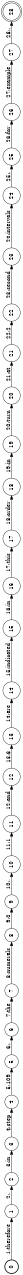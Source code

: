 digraph FST {
rankdir = LR;
size = "8.5,11";
label = "";
center = 1;
orientation = Landscape;
ranksep = "0.4";
nodesep = "0.25";
0 [label = "0", shape = circle, style = bold, fontsize = 14]
	0 -> 1 [label = "1:therefore", fontsize = 14];
1 [label = "1", shape = circle, style = solid, fontsize = 14]
	1 -> 2 [label = "2:,", fontsize = 14];
2 [label = "2", shape = circle, style = solid, fontsize = 14]
	2 -> 3 [label = "3:in", fontsize = 14];
3 [label = "3", shape = circle, style = solid, fontsize = 14]
	3 -> 4 [label = "4:step", fontsize = 14];
4 [label = "4", shape = circle, style = solid, fontsize = 14]
	4 -> 5 [label = "5:109", fontsize = 14];
5 [label = "5", shape = circle, style = solid, fontsize = 14]
	5 -> 6 [label = "6:,", fontsize = 14];
6 [label = "6", shape = circle, style = solid, fontsize = 14]
	6 -> 7 [label = "7:the", fontsize = 14];
7 [label = "7", shape = circle, style = solid, fontsize = 14]
	7 -> 8 [label = "8:numerals", fontsize = 14];
8 [label = "8", shape = circle, style = solid, fontsize = 14]
	8 -> 9 [label = "9:0", fontsize = 14];
9 [label = "9", shape = circle, style = solid, fontsize = 14]
	9 -> 10 [label = "10:,", fontsize = 14];
10 [label = "10", shape = circle, style = solid, fontsize = 14]
	10 -> 11 [label = "11:1", fontsize = 14];
11 [label = "11", shape = circle, style = solid, fontsize = 14]
	11 -> 12 [label = "12:and", fontsize = 14];
12 [label = "12", shape = circle, style = solid, fontsize = 14]
	12 -> 13 [label = "13:6", fontsize = 14];
13 [label = "13", shape = circle, style = solid, fontsize = 14]
	13 -> 14 [label = "14:are", fontsize = 14];
14 [label = "14", shape = circle, style = solid, fontsize = 14]
	14 -> 15 [label = "15:indicated", fontsize = 14];
15 [label = "15", shape = circle, style = solid, fontsize = 14]
	15 -> 16 [label = "16:in", fontsize = 14];
16 [label = "16", shape = circle, style = solid, fontsize = 14]
	16 -> 17 [label = "17:this", fontsize = 14];
17 [label = "17", shape = circle, style = solid, fontsize = 14]
	17 -> 18 [label = "18:order", fontsize = 14];
18 [label = "18", shape = circle, style = solid, fontsize = 14]
	18 -> 19 [label = "19:in", fontsize = 14];
19 [label = "19", shape = circle, style = solid, fontsize = 14]
	19 -> 20 [label = "20:turn", fontsize = 14];
20 [label = "20", shape = circle, style = solid, fontsize = 14]
	20 -> 21 [label = "21:at", fontsize = 14];
21 [label = "21", shape = circle, style = solid, fontsize = 14]
	21 -> 22 [label = "22:2", fontsize = 14];
22 [label = "22", shape = circle, style = solid, fontsize = 14]
	22 -> 23 [label = "23:second", fontsize = 14];
23 [label = "23", shape = circle, style = solid, fontsize = 14]
	23 -> 24 [label = "24:intervals", fontsize = 14];
24 [label = "24", shape = circle, style = solid, fontsize = 14]
	24 -> 25 [label = "25:,", fontsize = 14];
25 [label = "25", shape = circle, style = solid, fontsize = 14]
	25 -> 26 [label = "26:for", fontsize = 14];
26 [label = "26", shape = circle, style = solid, fontsize = 14]
	26 -> 27 [label = "27:example", fontsize = 14];
27 [label = "27", shape = circle, style = solid, fontsize = 14]
	27 -> 28 [label = "28:.", fontsize = 14];
28 [label = "28", shape = doublecircle, style = solid, fontsize = 14]
}
